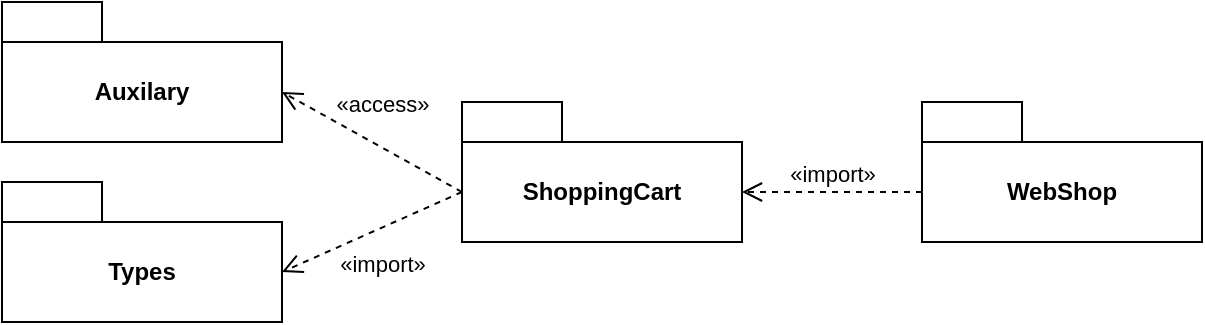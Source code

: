 <mxfile version="21.6.5" type="device">
  <diagram name="Page-1" id="iVKCL4uKUBTiV6Z-jCml">
    <mxGraphModel dx="864" dy="495" grid="1" gridSize="10" guides="1" tooltips="1" connect="1" arrows="1" fold="1" page="1" pageScale="1" pageWidth="1169" pageHeight="827" math="0" shadow="0">
      <root>
        <mxCell id="0" />
        <mxCell id="1" parent="0" />
        <mxCell id="L23wMsZLqWfUm6GQSvft-9" value="Auxilary" style="shape=folder;fontStyle=1;tabWidth=50;tabHeight=20;tabPosition=left;html=1;boundedLbl=1;whiteSpace=wrap;" vertex="1" parent="1">
          <mxGeometry x="10" width="140" height="70" as="geometry" />
        </mxCell>
        <mxCell id="L23wMsZLqWfUm6GQSvft-10" value="Types" style="shape=folder;fontStyle=1;tabWidth=50;tabHeight=20;tabPosition=left;html=1;boundedLbl=1;whiteSpace=wrap;" vertex="1" parent="1">
          <mxGeometry x="10" y="90" width="140" height="70" as="geometry" />
        </mxCell>
        <mxCell id="L23wMsZLqWfUm6GQSvft-11" value="ShoppingCart" style="shape=folder;fontStyle=1;tabWidth=50;tabHeight=20;tabPosition=left;html=1;boundedLbl=1;whiteSpace=wrap;" vertex="1" parent="1">
          <mxGeometry x="240" y="50" width="140" height="70" as="geometry" />
        </mxCell>
        <mxCell id="L23wMsZLqWfUm6GQSvft-12" value="WebShop" style="shape=folder;fontStyle=1;tabWidth=50;tabHeight=20;tabPosition=left;html=1;boundedLbl=1;whiteSpace=wrap;" vertex="1" parent="1">
          <mxGeometry x="470" y="50" width="140" height="70" as="geometry" />
        </mxCell>
        <mxCell id="L23wMsZLqWfUm6GQSvft-13" value="«import»" style="endArrow=open;startArrow=none;endFill=0;startFill=0;endSize=8;html=1;verticalAlign=bottom;dashed=1;labelBackgroundColor=none;rounded=0;exitX=0;exitY=0;exitDx=0;exitDy=45;exitPerimeter=0;entryX=0;entryY=0;entryDx=140;entryDy=45;entryPerimeter=0;" edge="1" parent="1" source="L23wMsZLqWfUm6GQSvft-12" target="L23wMsZLqWfUm6GQSvft-11">
          <mxGeometry width="160" relative="1" as="geometry">
            <mxPoint x="360" y="240" as="sourcePoint" />
            <mxPoint x="520" y="240" as="targetPoint" />
          </mxGeometry>
        </mxCell>
        <mxCell id="L23wMsZLqWfUm6GQSvft-14" value="«access»" style="endArrow=open;startArrow=none;endFill=0;startFill=0;endSize=8;html=1;verticalAlign=bottom;dashed=1;labelBackgroundColor=none;rounded=0;exitX=0;exitY=0;exitDx=0;exitDy=45;exitPerimeter=0;entryX=0;entryY=0;entryDx=140;entryDy=45;entryPerimeter=0;" edge="1" parent="1" source="L23wMsZLqWfUm6GQSvft-11" target="L23wMsZLqWfUm6GQSvft-9">
          <mxGeometry x="0.009" y="-11" width="160" relative="1" as="geometry">
            <mxPoint x="360" y="240" as="sourcePoint" />
            <mxPoint x="520" y="240" as="targetPoint" />
            <mxPoint as="offset" />
          </mxGeometry>
        </mxCell>
        <mxCell id="L23wMsZLqWfUm6GQSvft-15" value="«import»" style="endArrow=open;startArrow=none;endFill=0;startFill=0;endSize=8;html=1;verticalAlign=bottom;dashed=1;labelBackgroundColor=none;rounded=0;exitX=0;exitY=0;exitDx=0;exitDy=45;exitPerimeter=0;entryX=0;entryY=0;entryDx=140;entryDy=45;entryPerimeter=0;" edge="1" parent="1" source="L23wMsZLqWfUm6GQSvft-11" target="L23wMsZLqWfUm6GQSvft-10">
          <mxGeometry x="0.113" y="25" width="160" relative="1" as="geometry">
            <mxPoint x="360" y="240" as="sourcePoint" />
            <mxPoint x="520" y="240" as="targetPoint" />
            <mxPoint as="offset" />
          </mxGeometry>
        </mxCell>
      </root>
    </mxGraphModel>
  </diagram>
</mxfile>
